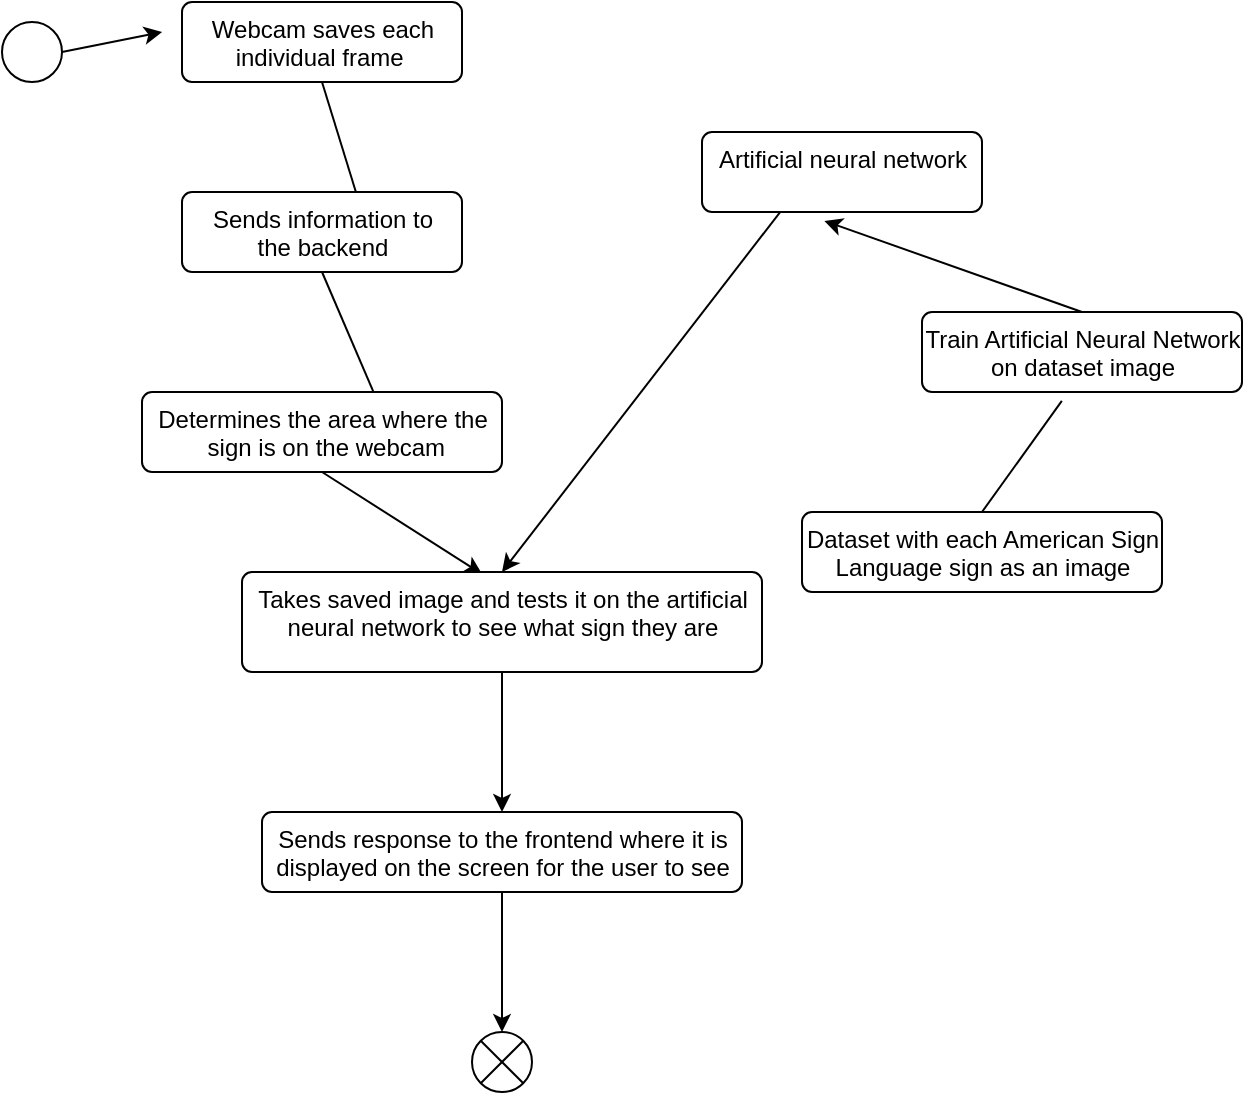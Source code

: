 <mxfile>
    <diagram id="OaJMBogD6O3VhtRS_dtn" name="Page-1">
        <mxGraphModel dx="645" dy="387" grid="1" gridSize="10" guides="1" tooltips="1" connect="1" arrows="1" fold="1" page="1" pageScale="1" pageWidth="850" pageHeight="1100" math="0" shadow="0">
            <root>
                <mxCell id="0"/>
                <mxCell id="1" parent="0"/>
                <mxCell id="5" style="edgeStyle=none;html=1;exitX=1;exitY=0.5;exitDx=0;exitDy=0;entryX=-0.071;entryY=0.375;entryDx=0;entryDy=0;entryPerimeter=0;" edge="1" parent="1" source="4" target="6">
                    <mxGeometry relative="1" as="geometry">
                        <mxPoint x="107.75" y="134.1" as="targetPoint"/>
                    </mxGeometry>
                </mxCell>
                <mxCell id="4" value="" style="ellipse;" vertex="1" parent="1">
                    <mxGeometry x="30" y="135" width="30" height="30" as="geometry"/>
                </mxCell>
                <mxCell id="13" style="edgeStyle=none;html=1;exitX=0.5;exitY=1;exitDx=0;exitDy=0;entryX=0.643;entryY=0.25;entryDx=0;entryDy=0;entryPerimeter=0;" edge="1" parent="1" source="6" target="12">
                    <mxGeometry relative="1" as="geometry"/>
                </mxCell>
                <mxCell id="6" value="Webcam saves each &lt;br&gt;individual frame&amp;nbsp;" style="html=1;align=center;verticalAlign=top;rounded=1;absoluteArcSize=1;arcSize=10;dashed=0;" vertex="1" parent="1">
                    <mxGeometry x="120" y="125" width="140" height="40" as="geometry"/>
                </mxCell>
                <mxCell id="18" style="edgeStyle=none;html=1;exitX=0.5;exitY=0;exitDx=0;exitDy=0;entryX=0.5;entryY=0;entryDx=0;entryDy=0;" edge="1" parent="1" source="7" target="16">
                    <mxGeometry relative="1" as="geometry"/>
                </mxCell>
                <mxCell id="7" value="Artificial neural network" style="html=1;align=center;verticalAlign=top;rounded=1;absoluteArcSize=1;arcSize=10;dashed=0;" vertex="1" parent="1">
                    <mxGeometry x="380" y="190" width="140" height="40" as="geometry"/>
                </mxCell>
                <mxCell id="9" style="edgeStyle=none;html=1;exitX=0.5;exitY=0;exitDx=0;exitDy=0;entryX=0.437;entryY=1.111;entryDx=0;entryDy=0;entryPerimeter=0;startArrow=none;" edge="1" parent="1" source="10" target="7">
                    <mxGeometry relative="1" as="geometry"/>
                </mxCell>
                <mxCell id="8" value="Dataset with each American Sign &lt;br&gt;Language sign as an image" style="html=1;align=center;verticalAlign=top;rounded=1;absoluteArcSize=1;arcSize=10;dashed=0;" vertex="1" parent="1">
                    <mxGeometry x="430" y="380" width="180" height="40" as="geometry"/>
                </mxCell>
                <mxCell id="11" value="" style="edgeStyle=none;html=1;exitX=0.5;exitY=0;exitDx=0;exitDy=0;entryX=0.437;entryY=1.111;entryDx=0;entryDy=0;entryPerimeter=0;endArrow=none;" edge="1" parent="1" source="8" target="10">
                    <mxGeometry relative="1" as="geometry">
                        <mxPoint x="530" y="340" as="sourcePoint"/>
                        <mxPoint x="611.18" y="264.44" as="targetPoint"/>
                    </mxGeometry>
                </mxCell>
                <mxCell id="10" value="Train Artificial Neural Network &lt;br&gt;on dataset image" style="html=1;align=center;verticalAlign=top;rounded=1;absoluteArcSize=1;arcSize=10;dashed=0;" vertex="1" parent="1">
                    <mxGeometry x="490" y="280" width="160" height="40" as="geometry"/>
                </mxCell>
                <mxCell id="15" style="edgeStyle=none;html=1;exitX=0.5;exitY=1;exitDx=0;exitDy=0;entryX=0.667;entryY=0.25;entryDx=0;entryDy=0;entryPerimeter=0;" edge="1" parent="1" source="12" target="14">
                    <mxGeometry relative="1" as="geometry"/>
                </mxCell>
                <mxCell id="12" value="Sends information to &lt;br&gt;the backend" style="html=1;align=center;verticalAlign=top;rounded=1;absoluteArcSize=1;arcSize=10;dashed=0;" vertex="1" parent="1">
                    <mxGeometry x="120" y="220" width="140" height="40" as="geometry"/>
                </mxCell>
                <mxCell id="17" style="edgeStyle=none;html=1;exitX=0.5;exitY=1;exitDx=0;exitDy=0;entryX=0.462;entryY=0.022;entryDx=0;entryDy=0;entryPerimeter=0;" edge="1" parent="1" source="14" target="16">
                    <mxGeometry relative="1" as="geometry"/>
                </mxCell>
                <mxCell id="14" value="Determines the area where the&lt;br&gt;&amp;nbsp;sign is on the webcam" style="html=1;align=center;verticalAlign=top;rounded=1;absoluteArcSize=1;arcSize=10;dashed=0;" vertex="1" parent="1">
                    <mxGeometry x="100" y="320" width="180" height="40" as="geometry"/>
                </mxCell>
                <mxCell id="20" style="edgeStyle=none;html=1;exitX=0.5;exitY=1;exitDx=0;exitDy=0;entryX=0.5;entryY=0;entryDx=0;entryDy=0;" edge="1" parent="1" source="16" target="19">
                    <mxGeometry relative="1" as="geometry"/>
                </mxCell>
                <mxCell id="16" value="Takes saved image and tests it on the artificial &lt;br&gt;neural network to see what sign they are" style="html=1;align=center;verticalAlign=top;rounded=1;absoluteArcSize=1;arcSize=10;dashed=0;" vertex="1" parent="1">
                    <mxGeometry x="150" y="410" width="260" height="50" as="geometry"/>
                </mxCell>
                <mxCell id="22" style="edgeStyle=none;html=1;exitX=0.5;exitY=1;exitDx=0;exitDy=0;entryX=0.5;entryY=0;entryDx=0;entryDy=0;" edge="1" parent="1" source="19" target="21">
                    <mxGeometry relative="1" as="geometry"/>
                </mxCell>
                <mxCell id="19" value="Sends response to the frontend where it is &lt;br&gt;displayed on the screen for the user to see" style="html=1;align=center;verticalAlign=top;rounded=1;absoluteArcSize=1;arcSize=10;dashed=0;" vertex="1" parent="1">
                    <mxGeometry x="160" y="530" width="240" height="40" as="geometry"/>
                </mxCell>
                <mxCell id="21" value="" style="shape=sumEllipse;perimeter=ellipsePerimeter;whiteSpace=wrap;html=1;backgroundOutline=1;" vertex="1" parent="1">
                    <mxGeometry x="265" y="640" width="30" height="30" as="geometry"/>
                </mxCell>
            </root>
        </mxGraphModel>
    </diagram>
</mxfile>